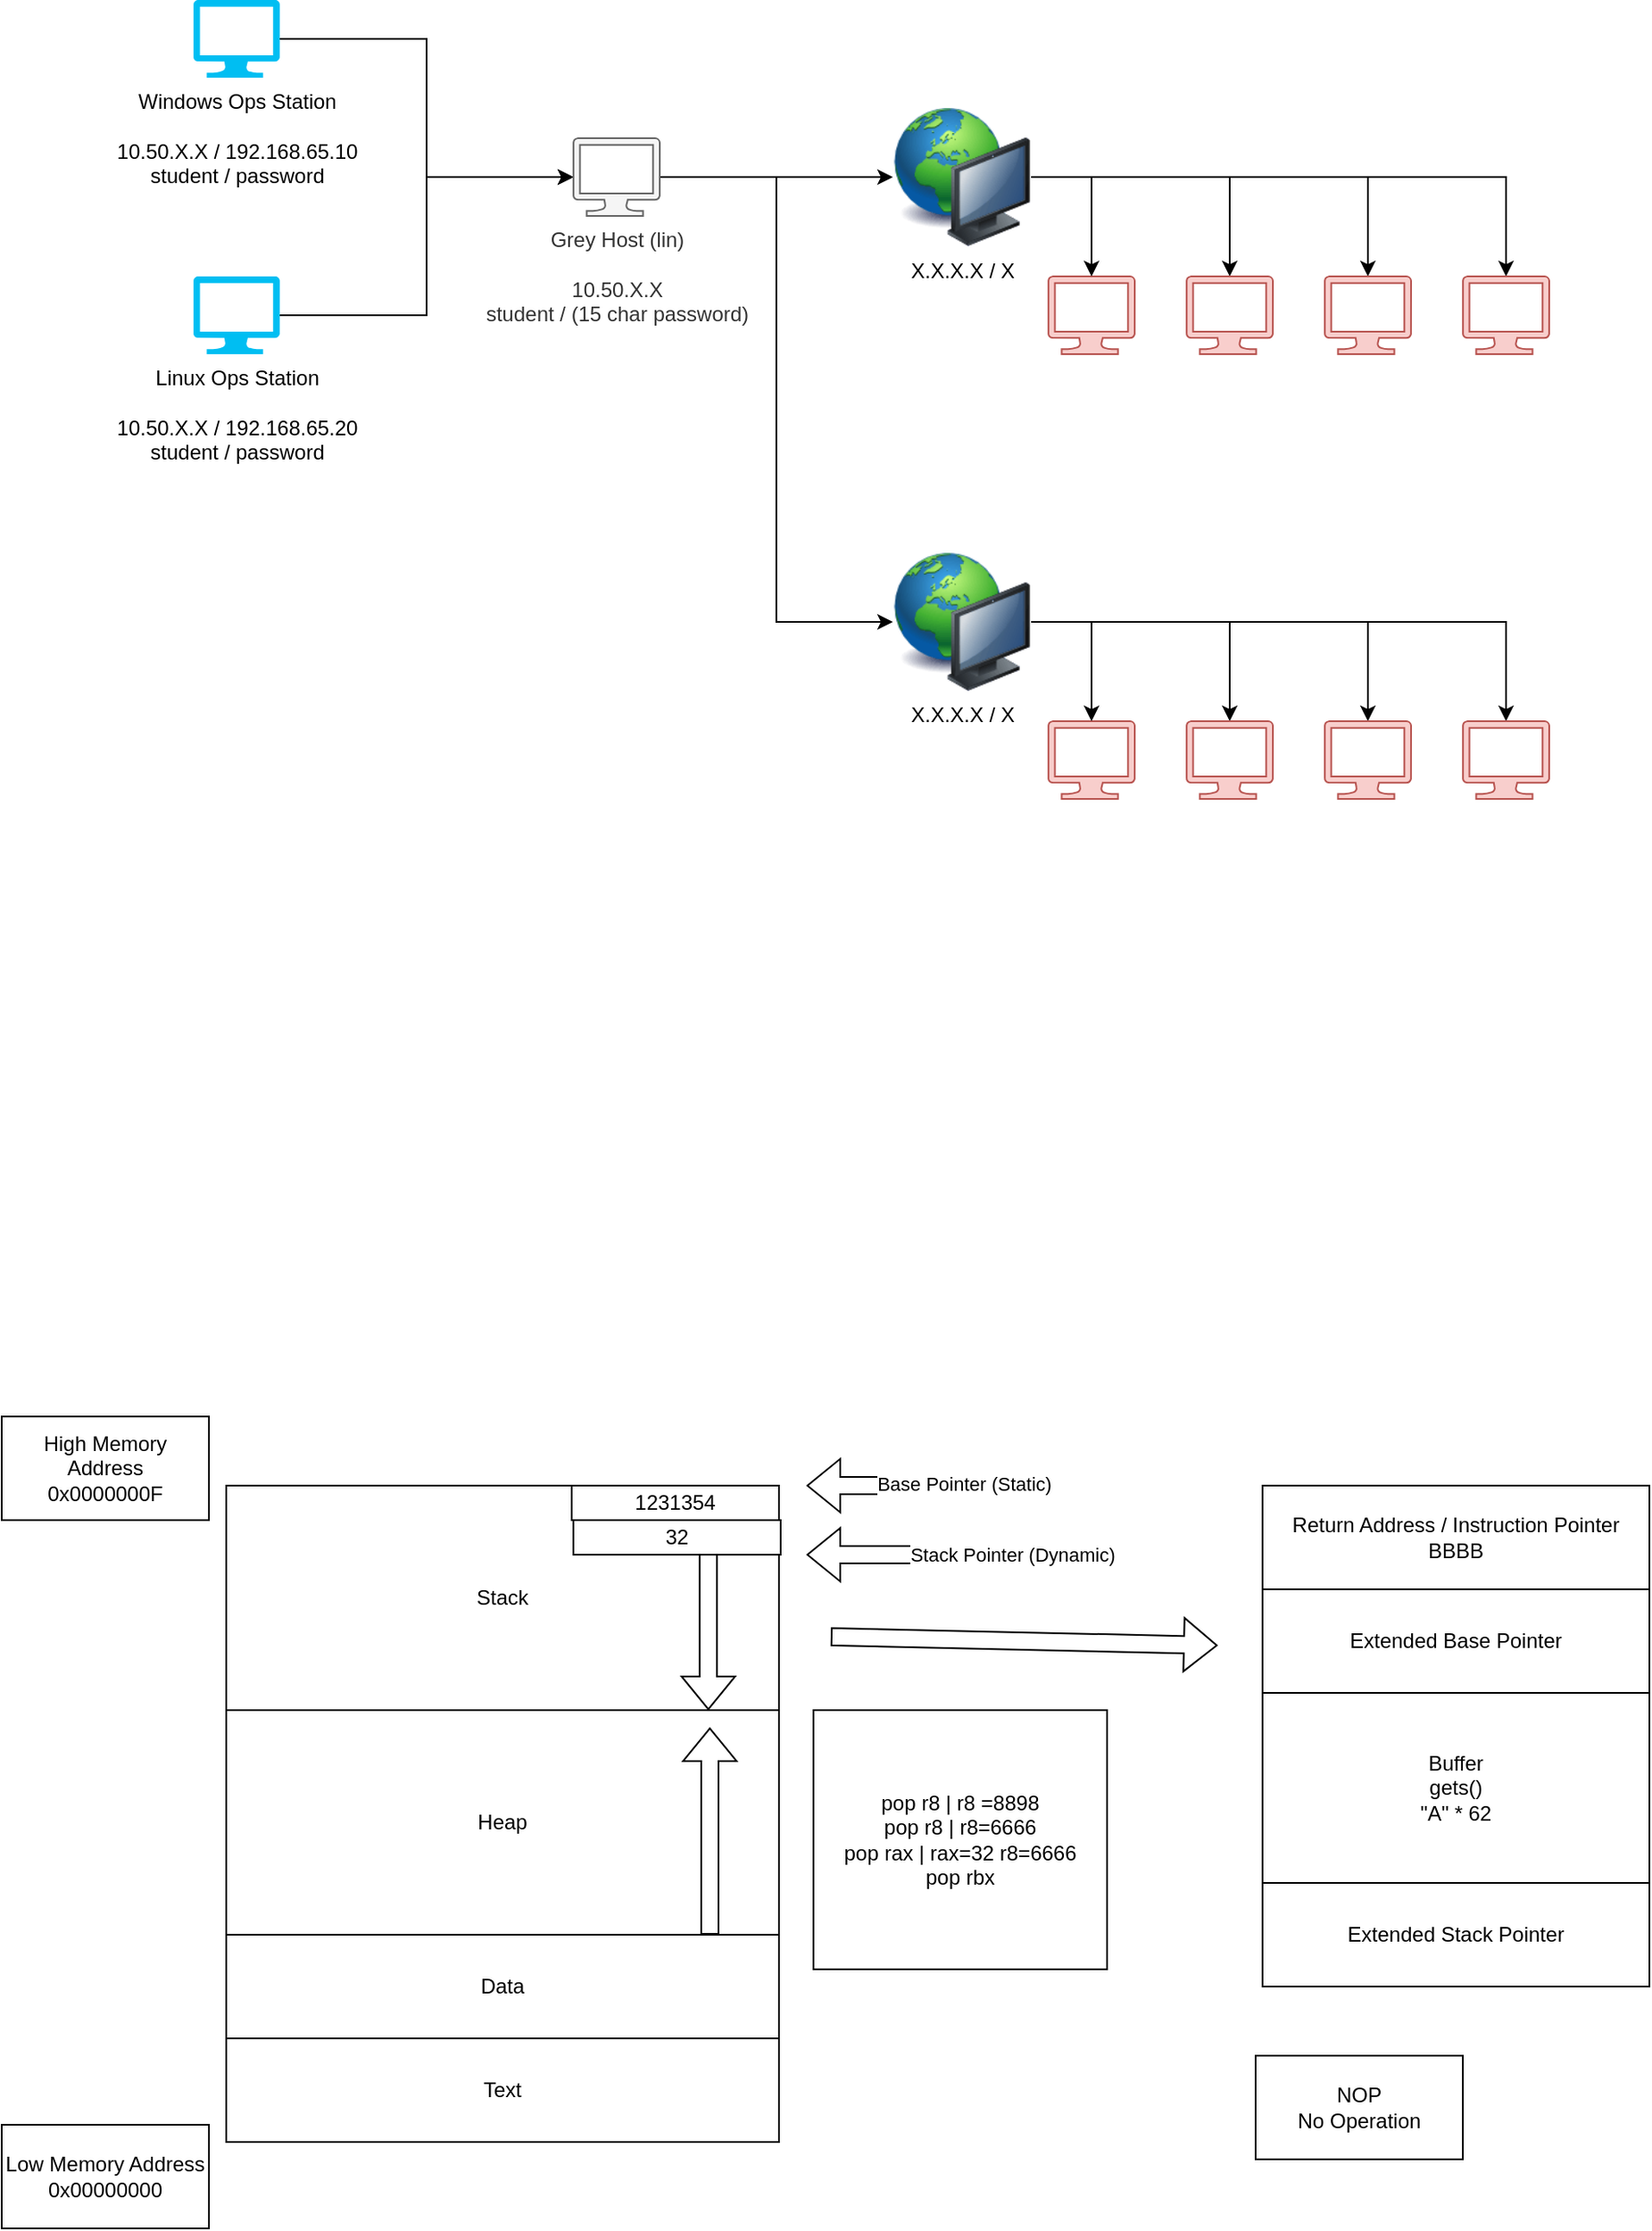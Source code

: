 <mxfile version="12.3.2" type="device" pages="1"><diagram id="FVTB6eCvjAsudvaujAqm" name="Page-1"><mxGraphModel dx="3029" dy="1214" grid="1" gridSize="10" guides="1" tooltips="1" connect="1" arrows="1" fold="1" page="1" pageScale="1" pageWidth="1100" pageHeight="850" math="0" shadow="0"><root><mxCell id="0"/><mxCell id="1" parent="0"/><mxCell id="izwD1ermn6o2qZZVHTIV-5" style="edgeStyle=orthogonalEdgeStyle;rounded=0;orthogonalLoop=1;jettySize=auto;html=1;entryX=0;entryY=0.5;entryDx=0;entryDy=0;entryPerimeter=0;" parent="1" source="izwD1ermn6o2qZZVHTIV-1" target="izwD1ermn6o2qZZVHTIV-3" edge="1"><mxGeometry relative="1" as="geometry"/></mxCell><mxCell id="izwD1ermn6o2qZZVHTIV-1" value="Linux Ops Station&lt;br&gt;&lt;br&gt;10.50.X.X / 192.168.65.20&lt;br&gt;student / password" style="verticalLabelPosition=bottom;html=1;verticalAlign=top;align=center;strokeColor=none;fillColor=#00BEF2;shape=mxgraph.azure.computer;pointerEvents=1;" parent="1" vertex="1"><mxGeometry x="61" y="200" width="50" height="45" as="geometry"/></mxCell><mxCell id="izwD1ermn6o2qZZVHTIV-4" style="edgeStyle=orthogonalEdgeStyle;rounded=0;orthogonalLoop=1;jettySize=auto;html=1;entryX=0;entryY=0.5;entryDx=0;entryDy=0;entryPerimeter=0;" parent="1" source="izwD1ermn6o2qZZVHTIV-2" target="izwD1ermn6o2qZZVHTIV-3" edge="1"><mxGeometry relative="1" as="geometry"/></mxCell><mxCell id="izwD1ermn6o2qZZVHTIV-2" value="Windows Ops Station&lt;br&gt;&lt;br&gt;10.50.X.X / 192.168.65.10&lt;br&gt;student / password" style="verticalLabelPosition=bottom;html=1;verticalAlign=top;align=center;strokeColor=none;fillColor=#00BEF2;shape=mxgraph.azure.computer;pointerEvents=1;" parent="1" vertex="1"><mxGeometry x="61" y="40" width="50" height="45" as="geometry"/></mxCell><mxCell id="izwD1ermn6o2qZZVHTIV-11" style="edgeStyle=orthogonalEdgeStyle;rounded=0;orthogonalLoop=1;jettySize=auto;html=1;entryX=0;entryY=0.5;entryDx=0;entryDy=0;" parent="1" source="izwD1ermn6o2qZZVHTIV-3" target="izwD1ermn6o2qZZVHTIV-7" edge="1"><mxGeometry relative="1" as="geometry"/></mxCell><mxCell id="izwD1ermn6o2qZZVHTIV-21" style="edgeStyle=orthogonalEdgeStyle;rounded=0;orthogonalLoop=1;jettySize=auto;html=1;entryX=0;entryY=0.5;entryDx=0;entryDy=0;" parent="1" source="izwD1ermn6o2qZZVHTIV-3" target="izwD1ermn6o2qZZVHTIV-17" edge="1"><mxGeometry relative="1" as="geometry"/></mxCell><mxCell id="izwD1ermn6o2qZZVHTIV-3" value="Grey Host (lin)&lt;br&gt;&lt;br&gt;10.50.X.X&lt;br&gt;student / (15 char password)" style="verticalLabelPosition=bottom;html=1;verticalAlign=top;align=center;strokeColor=#666666;fillColor=#f5f5f5;shape=mxgraph.azure.computer;pointerEvents=1;fontColor=#333333;" parent="1" vertex="1"><mxGeometry x="281" y="120" width="50" height="45" as="geometry"/></mxCell><mxCell id="izwD1ermn6o2qZZVHTIV-6" value="" style="verticalLabelPosition=bottom;html=1;verticalAlign=top;align=center;strokeColor=#b85450;fillColor=#f8cecc;shape=mxgraph.azure.computer;pointerEvents=1;" parent="1" vertex="1"><mxGeometry x="556" y="200" width="50" height="45" as="geometry"/></mxCell><mxCell id="izwD1ermn6o2qZZVHTIV-22" style="edgeStyle=orthogonalEdgeStyle;rounded=0;orthogonalLoop=1;jettySize=auto;html=1;entryX=0.5;entryY=0;entryDx=0;entryDy=0;entryPerimeter=0;" parent="1" source="izwD1ermn6o2qZZVHTIV-7" target="izwD1ermn6o2qZZVHTIV-6" edge="1"><mxGeometry relative="1" as="geometry"/></mxCell><mxCell id="izwD1ermn6o2qZZVHTIV-23" style="edgeStyle=orthogonalEdgeStyle;rounded=0;orthogonalLoop=1;jettySize=auto;html=1;" parent="1" source="izwD1ermn6o2qZZVHTIV-7" target="izwD1ermn6o2qZZVHTIV-10" edge="1"><mxGeometry relative="1" as="geometry"/></mxCell><mxCell id="izwD1ermn6o2qZZVHTIV-24" style="edgeStyle=orthogonalEdgeStyle;rounded=0;orthogonalLoop=1;jettySize=auto;html=1;" parent="1" source="izwD1ermn6o2qZZVHTIV-7" target="izwD1ermn6o2qZZVHTIV-9" edge="1"><mxGeometry relative="1" as="geometry"/></mxCell><mxCell id="izwD1ermn6o2qZZVHTIV-25" style="edgeStyle=orthogonalEdgeStyle;rounded=0;orthogonalLoop=1;jettySize=auto;html=1;" parent="1" source="izwD1ermn6o2qZZVHTIV-7" target="izwD1ermn6o2qZZVHTIV-8" edge="1"><mxGeometry relative="1" as="geometry"/></mxCell><mxCell id="izwD1ermn6o2qZZVHTIV-7" value="X.X.X.X / X" style="image;html=1;image=img/lib/clip_art/computers/Network_128x128.png;fillColor=#f8cecc;strokeColor=#b85450;" parent="1" vertex="1"><mxGeometry x="466" y="102.5" width="80" height="80" as="geometry"/></mxCell><mxCell id="izwD1ermn6o2qZZVHTIV-8" value="" style="verticalLabelPosition=bottom;html=1;verticalAlign=top;align=center;strokeColor=#b85450;fillColor=#f8cecc;shape=mxgraph.azure.computer;pointerEvents=1;" parent="1" vertex="1"><mxGeometry x="796" y="200" width="50" height="45" as="geometry"/></mxCell><mxCell id="izwD1ermn6o2qZZVHTIV-9" value="" style="verticalLabelPosition=bottom;html=1;verticalAlign=top;align=center;strokeColor=#b85450;fillColor=#f8cecc;shape=mxgraph.azure.computer;pointerEvents=1;" parent="1" vertex="1"><mxGeometry x="716" y="200" width="50" height="45" as="geometry"/></mxCell><mxCell id="izwD1ermn6o2qZZVHTIV-10" value="" style="verticalLabelPosition=bottom;html=1;verticalAlign=top;align=center;strokeColor=#b85450;fillColor=#f8cecc;shape=mxgraph.azure.computer;pointerEvents=1;" parent="1" vertex="1"><mxGeometry x="636" y="200" width="50" height="45" as="geometry"/></mxCell><mxCell id="izwD1ermn6o2qZZVHTIV-16" value="" style="verticalLabelPosition=bottom;html=1;verticalAlign=top;align=center;strokeColor=#b85450;fillColor=#f8cecc;shape=mxgraph.azure.computer;pointerEvents=1;" parent="1" vertex="1"><mxGeometry x="556" y="457.5" width="50" height="45" as="geometry"/></mxCell><mxCell id="izwD1ermn6o2qZZVHTIV-26" style="edgeStyle=orthogonalEdgeStyle;rounded=0;orthogonalLoop=1;jettySize=auto;html=1;" parent="1" source="izwD1ermn6o2qZZVHTIV-17" target="izwD1ermn6o2qZZVHTIV-16" edge="1"><mxGeometry relative="1" as="geometry"/></mxCell><mxCell id="izwD1ermn6o2qZZVHTIV-27" style="edgeStyle=orthogonalEdgeStyle;rounded=0;orthogonalLoop=1;jettySize=auto;html=1;" parent="1" source="izwD1ermn6o2qZZVHTIV-17" target="izwD1ermn6o2qZZVHTIV-20" edge="1"><mxGeometry relative="1" as="geometry"/></mxCell><mxCell id="izwD1ermn6o2qZZVHTIV-29" style="edgeStyle=orthogonalEdgeStyle;rounded=0;orthogonalLoop=1;jettySize=auto;html=1;entryX=0.5;entryY=0;entryDx=0;entryDy=0;entryPerimeter=0;" parent="1" source="izwD1ermn6o2qZZVHTIV-17" target="izwD1ermn6o2qZZVHTIV-19" edge="1"><mxGeometry relative="1" as="geometry"/></mxCell><mxCell id="izwD1ermn6o2qZZVHTIV-30" style="edgeStyle=orthogonalEdgeStyle;rounded=0;orthogonalLoop=1;jettySize=auto;html=1;entryX=0.5;entryY=0;entryDx=0;entryDy=0;entryPerimeter=0;" parent="1" source="izwD1ermn6o2qZZVHTIV-17" target="izwD1ermn6o2qZZVHTIV-18" edge="1"><mxGeometry relative="1" as="geometry"/></mxCell><mxCell id="izwD1ermn6o2qZZVHTIV-17" value="X.X.X.X / X" style="image;html=1;image=img/lib/clip_art/computers/Network_128x128.png;fillColor=#f8cecc;strokeColor=#b85450;" parent="1" vertex="1"><mxGeometry x="466" y="360" width="80" height="80" as="geometry"/></mxCell><mxCell id="izwD1ermn6o2qZZVHTIV-18" value="" style="verticalLabelPosition=bottom;html=1;verticalAlign=top;align=center;strokeColor=#b85450;fillColor=#f8cecc;shape=mxgraph.azure.computer;pointerEvents=1;" parent="1" vertex="1"><mxGeometry x="796" y="457.5" width="50" height="45" as="geometry"/></mxCell><mxCell id="izwD1ermn6o2qZZVHTIV-19" value="" style="verticalLabelPosition=bottom;html=1;verticalAlign=top;align=center;strokeColor=#b85450;fillColor=#f8cecc;shape=mxgraph.azure.computer;pointerEvents=1;" parent="1" vertex="1"><mxGeometry x="716" y="457.5" width="50" height="45" as="geometry"/></mxCell><mxCell id="izwD1ermn6o2qZZVHTIV-20" value="" style="verticalLabelPosition=bottom;html=1;verticalAlign=top;align=center;strokeColor=#b85450;fillColor=#f8cecc;shape=mxgraph.azure.computer;pointerEvents=1;" parent="1" vertex="1"><mxGeometry x="636" y="457.5" width="50" height="45" as="geometry"/></mxCell><mxCell id="R-jRofZSb2fP7iOxIG31-6" value="Stack" style="rounded=0;whiteSpace=wrap;html=1;" parent="1" vertex="1"><mxGeometry x="80" y="900" width="320" height="130" as="geometry"/></mxCell><mxCell id="R-jRofZSb2fP7iOxIG31-7" value="Heap" style="rounded=0;whiteSpace=wrap;html=1;" parent="1" vertex="1"><mxGeometry x="80" y="1030" width="320" height="130" as="geometry"/></mxCell><mxCell id="R-jRofZSb2fP7iOxIG31-8" value="Data" style="rounded=0;whiteSpace=wrap;html=1;" parent="1" vertex="1"><mxGeometry x="80" y="1160" width="320" height="60" as="geometry"/></mxCell><mxCell id="R-jRofZSb2fP7iOxIG31-9" value="Text" style="rounded=0;whiteSpace=wrap;html=1;" parent="1" vertex="1"><mxGeometry x="80" y="1220" width="320" height="60" as="geometry"/></mxCell><mxCell id="R-jRofZSb2fP7iOxIG31-10" value="High Memory Address&lt;br&gt;0x0000000F" style="rounded=0;whiteSpace=wrap;html=1;" parent="1" vertex="1"><mxGeometry x="-50" y="860" width="120" height="60" as="geometry"/></mxCell><mxCell id="R-jRofZSb2fP7iOxIG31-11" value="Low Memory Address&lt;br&gt;0x00000000" style="rounded=0;whiteSpace=wrap;html=1;" parent="1" vertex="1"><mxGeometry x="-50" y="1270" width="120" height="60" as="geometry"/></mxCell><mxCell id="R-jRofZSb2fP7iOxIG31-12" value="" style="shape=flexArrow;endArrow=classic;html=1;rounded=0;" parent="1" edge="1"><mxGeometry width="50" height="50" relative="1" as="geometry"><mxPoint x="359.13" y="900" as="sourcePoint"/><mxPoint x="359.13" y="1030" as="targetPoint"/></mxGeometry></mxCell><mxCell id="R-jRofZSb2fP7iOxIG31-13" value="" style="shape=flexArrow;endArrow=classic;html=1;rounded=0;" parent="1" edge="1"><mxGeometry width="50" height="50" relative="1" as="geometry"><mxPoint x="360" y="1160" as="sourcePoint"/><mxPoint x="360" y="1040" as="targetPoint"/></mxGeometry></mxCell><mxCell id="R-jRofZSb2fP7iOxIG31-14" value="" style="shape=flexArrow;endArrow=classic;html=1;rounded=0;" parent="1" edge="1"><mxGeometry width="50" height="50" relative="1" as="geometry"><mxPoint x="546" y="900" as="sourcePoint"/><mxPoint x="416.0" y="900" as="targetPoint"/></mxGeometry></mxCell><mxCell id="R-jRofZSb2fP7iOxIG31-15" value="Base Pointer (Static)" style="edgeLabel;html=1;align=center;verticalAlign=middle;resizable=0;points=[];" parent="R-jRofZSb2fP7iOxIG31-14" vertex="1" connectable="0"><mxGeometry x="-0.395" y="-1" relative="1" as="geometry"><mxPoint as="offset"/></mxGeometry></mxCell><mxCell id="R-jRofZSb2fP7iOxIG31-16" value="" style="shape=flexArrow;endArrow=classic;html=1;rounded=0;" parent="1" edge="1"><mxGeometry width="50" height="50" relative="1" as="geometry"><mxPoint x="546" y="940" as="sourcePoint"/><mxPoint x="416" y="940" as="targetPoint"/></mxGeometry></mxCell><mxCell id="R-jRofZSb2fP7iOxIG31-17" value="Stack Pointer (Dynamic)" style="edgeLabel;html=1;align=center;verticalAlign=middle;resizable=0;points=[];" parent="R-jRofZSb2fP7iOxIG31-16" vertex="1" connectable="0"><mxGeometry x="-0.395" y="-1" relative="1" as="geometry"><mxPoint x="28" y="1" as="offset"/></mxGeometry></mxCell><mxCell id="R-jRofZSb2fP7iOxIG31-25" value="1231354" style="rounded=0;whiteSpace=wrap;html=1;" parent="1" vertex="1"><mxGeometry x="280" y="900" width="120" height="20" as="geometry"/></mxCell><mxCell id="R-jRofZSb2fP7iOxIG31-28" value="32&lt;span style=&quot;color: rgba(0 , 0 , 0 , 0) ; font-family: monospace ; font-size: 0px&quot;&gt;%3CmxGraphModel%3E%3Croot%3E%3CmxCell%20id%3D%220%22%2F%3E%3CmxCell%20id%3D%221%22%20parent%3D%220%22%2F%3E%3CmxCell%20id%3D%222%22%20value%3D%221231354%22%20style%3D%22rounded%3D0%3BwhiteSpace%3Dwrap%3Bhtml%3D1%3B%22%20vertex%3D%221%22%20parent%3D%221%22%3E%3CmxGeometry%20x%3D%22280%22%20y%3D%22900%22%20width%3D%22120%22%20height%3D%2220%22%20as%3D%22geometry%22%2F%3E%3C%2FmxCell%3E%3C%2Froot%3E%3C%2FmxGraphModel%3E&lt;/span&gt;" style="rounded=0;whiteSpace=wrap;html=1;" parent="1" vertex="1"><mxGeometry x="281" y="920" width="120" height="20" as="geometry"/></mxCell><mxCell id="R-jRofZSb2fP7iOxIG31-34" value="pop r8 | r8 =8898&lt;br&gt;pop r8 | r8=6666&lt;br&gt;pop rax | rax=32 r8=6666&lt;br&gt;pop rbx" style="rounded=0;whiteSpace=wrap;html=1;" parent="1" vertex="1"><mxGeometry x="420" y="1030" width="170" height="150" as="geometry"/></mxCell><mxCell id="R-jRofZSb2fP7iOxIG31-35" value="Buffer&lt;br&gt;gets()&lt;br&gt;&quot;A&quot; * 62" style="rounded=0;whiteSpace=wrap;html=1;" parent="1" vertex="1"><mxGeometry x="680" y="1020" width="224" height="110" as="geometry"/></mxCell><mxCell id="R-jRofZSb2fP7iOxIG31-37" value="Extended Stack Pointer&lt;br&gt;" style="rounded=0;whiteSpace=wrap;html=1;" parent="1" vertex="1"><mxGeometry x="680" y="1130" width="224" height="60" as="geometry"/></mxCell><mxCell id="R-jRofZSb2fP7iOxIG31-38" value="Extended Base Pointer&lt;br&gt;" style="rounded=0;whiteSpace=wrap;html=1;" parent="1" vertex="1"><mxGeometry x="680" y="960" width="224" height="60" as="geometry"/></mxCell><mxCell id="R-jRofZSb2fP7iOxIG31-39" value="Return Address / Instruction Pointer&lt;br&gt;BBBB" style="rounded=0;whiteSpace=wrap;html=1;" parent="1" vertex="1"><mxGeometry x="680" y="900" width="224" height="60" as="geometry"/></mxCell><mxCell id="R-jRofZSb2fP7iOxIG31-40" value="" style="shape=flexArrow;endArrow=classic;html=1;rounded=0;" parent="1" edge="1"><mxGeometry width="50" height="50" relative="1" as="geometry"><mxPoint x="430" y="987.5" as="sourcePoint"/><mxPoint x="654" y="992.5" as="targetPoint"/></mxGeometry></mxCell><mxCell id="R-jRofZSb2fP7iOxIG31-41" value="NOP&lt;br&gt;No Operation" style="rounded=0;whiteSpace=wrap;html=1;" parent="1" vertex="1"><mxGeometry x="676" y="1230" width="120" height="60" as="geometry"/></mxCell></root></mxGraphModel></diagram></mxfile>